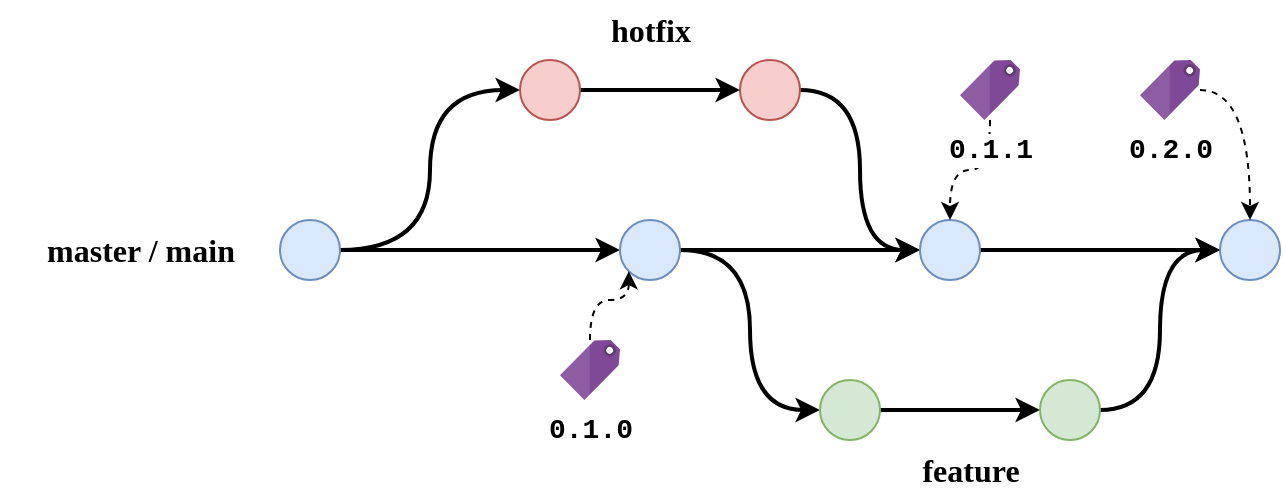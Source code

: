 <mxfile version="26.2.9">
  <diagram name="Página-1" id="l93xphTROzj1MkBYyOu6">
    <mxGraphModel dx="898" dy="554" grid="1" gridSize="10" guides="1" tooltips="1" connect="1" arrows="1" fold="1" page="1" pageScale="1" pageWidth="1169" pageHeight="827" math="0" shadow="0">
      <root>
        <mxCell id="0" />
        <mxCell id="1" parent="0" />
        <mxCell id="ZoEZg1mx5itgojpnxjtS-13" style="edgeStyle=orthogonalEdgeStyle;rounded=0;orthogonalLoop=1;jettySize=auto;html=1;strokeWidth=2;" edge="1" parent="1" source="ZoEZg1mx5itgojpnxjtS-1" target="ZoEZg1mx5itgojpnxjtS-4">
          <mxGeometry relative="1" as="geometry" />
        </mxCell>
        <mxCell id="ZoEZg1mx5itgojpnxjtS-18" style="edgeStyle=orthogonalEdgeStyle;rounded=0;orthogonalLoop=1;jettySize=auto;html=1;entryX=0;entryY=0.5;entryDx=0;entryDy=0;curved=1;strokeWidth=2;" edge="1" parent="1" source="ZoEZg1mx5itgojpnxjtS-1" target="ZoEZg1mx5itgojpnxjtS-9">
          <mxGeometry relative="1" as="geometry" />
        </mxCell>
        <mxCell id="ZoEZg1mx5itgojpnxjtS-1" value="" style="ellipse;whiteSpace=wrap;html=1;aspect=fixed;fillColor=#dae8fc;strokeColor=#6c8ebf;" vertex="1" parent="1">
          <mxGeometry x="270" y="240" width="30" height="30" as="geometry" />
        </mxCell>
        <mxCell id="ZoEZg1mx5itgojpnxjtS-2" value="master / main" style="text;html=1;align=center;verticalAlign=middle;resizable=0;points=[];autosize=1;strokeColor=none;fillColor=none;fontStyle=1;fontFamily=Verdana;fontSize=16;" vertex="1" parent="1">
          <mxGeometry x="130" y="240" width="140" height="30" as="geometry" />
        </mxCell>
        <mxCell id="ZoEZg1mx5itgojpnxjtS-23" style="edgeStyle=orthogonalEdgeStyle;rounded=0;orthogonalLoop=1;jettySize=auto;html=1;entryX=0;entryY=0.5;entryDx=0;entryDy=0;curved=1;strokeWidth=2;" edge="1" parent="1" source="ZoEZg1mx5itgojpnxjtS-3" target="ZoEZg1mx5itgojpnxjtS-10">
          <mxGeometry relative="1" as="geometry" />
        </mxCell>
        <mxCell id="ZoEZg1mx5itgojpnxjtS-3" value="" style="ellipse;whiteSpace=wrap;html=1;aspect=fixed;fillColor=#f8cecc;strokeColor=#b85450;" vertex="1" parent="1">
          <mxGeometry x="500" y="160" width="30" height="30" as="geometry" />
        </mxCell>
        <mxCell id="ZoEZg1mx5itgojpnxjtS-14" style="edgeStyle=orthogonalEdgeStyle;rounded=0;orthogonalLoop=1;jettySize=auto;html=1;strokeWidth=2;" edge="1" parent="1" source="ZoEZg1mx5itgojpnxjtS-4" target="ZoEZg1mx5itgojpnxjtS-10">
          <mxGeometry relative="1" as="geometry" />
        </mxCell>
        <mxCell id="ZoEZg1mx5itgojpnxjtS-19" style="edgeStyle=orthogonalEdgeStyle;rounded=0;orthogonalLoop=1;jettySize=auto;html=1;entryX=0;entryY=0.5;entryDx=0;entryDy=0;curved=1;strokeWidth=2;" edge="1" parent="1" source="ZoEZg1mx5itgojpnxjtS-4" target="ZoEZg1mx5itgojpnxjtS-5">
          <mxGeometry relative="1" as="geometry" />
        </mxCell>
        <mxCell id="ZoEZg1mx5itgojpnxjtS-4" value="" style="ellipse;whiteSpace=wrap;html=1;aspect=fixed;fillColor=#dae8fc;strokeColor=#6c8ebf;" vertex="1" parent="1">
          <mxGeometry x="440" y="240" width="30" height="30" as="geometry" />
        </mxCell>
        <mxCell id="ZoEZg1mx5itgojpnxjtS-20" style="edgeStyle=orthogonalEdgeStyle;rounded=0;orthogonalLoop=1;jettySize=auto;html=1;entryX=0;entryY=0.5;entryDx=0;entryDy=0;strokeWidth=2;" edge="1" parent="1" source="ZoEZg1mx5itgojpnxjtS-5" target="ZoEZg1mx5itgojpnxjtS-6">
          <mxGeometry relative="1" as="geometry" />
        </mxCell>
        <mxCell id="ZoEZg1mx5itgojpnxjtS-5" value="" style="ellipse;whiteSpace=wrap;html=1;aspect=fixed;fillColor=#d5e8d4;strokeColor=#82b366;" vertex="1" parent="1">
          <mxGeometry x="540" y="320" width="30" height="30" as="geometry" />
        </mxCell>
        <mxCell id="ZoEZg1mx5itgojpnxjtS-22" style="edgeStyle=orthogonalEdgeStyle;rounded=0;orthogonalLoop=1;jettySize=auto;html=1;entryX=0;entryY=0.5;entryDx=0;entryDy=0;curved=1;strokeWidth=2;" edge="1" parent="1" source="ZoEZg1mx5itgojpnxjtS-6" target="ZoEZg1mx5itgojpnxjtS-8">
          <mxGeometry relative="1" as="geometry" />
        </mxCell>
        <mxCell id="ZoEZg1mx5itgojpnxjtS-6" value="" style="ellipse;whiteSpace=wrap;html=1;aspect=fixed;fillColor=#d5e8d4;strokeColor=#82b366;" vertex="1" parent="1">
          <mxGeometry x="650" y="320" width="30" height="30" as="geometry" />
        </mxCell>
        <mxCell id="ZoEZg1mx5itgojpnxjtS-8" value="" style="ellipse;whiteSpace=wrap;html=1;aspect=fixed;fillColor=#dae8fc;strokeColor=#6c8ebf;" vertex="1" parent="1">
          <mxGeometry x="740" y="240" width="30" height="30" as="geometry" />
        </mxCell>
        <mxCell id="ZoEZg1mx5itgojpnxjtS-16" style="edgeStyle=orthogonalEdgeStyle;rounded=0;orthogonalLoop=1;jettySize=auto;html=1;strokeWidth=2;" edge="1" parent="1" source="ZoEZg1mx5itgojpnxjtS-9" target="ZoEZg1mx5itgojpnxjtS-3">
          <mxGeometry relative="1" as="geometry" />
        </mxCell>
        <mxCell id="ZoEZg1mx5itgojpnxjtS-9" value="" style="ellipse;whiteSpace=wrap;html=1;aspect=fixed;fillColor=#f8cecc;strokeColor=#b85450;" vertex="1" parent="1">
          <mxGeometry x="390" y="160" width="30" height="30" as="geometry" />
        </mxCell>
        <mxCell id="ZoEZg1mx5itgojpnxjtS-15" style="edgeStyle=orthogonalEdgeStyle;rounded=0;orthogonalLoop=1;jettySize=auto;html=1;strokeWidth=2;" edge="1" parent="1" source="ZoEZg1mx5itgojpnxjtS-10" target="ZoEZg1mx5itgojpnxjtS-8">
          <mxGeometry relative="1" as="geometry" />
        </mxCell>
        <mxCell id="ZoEZg1mx5itgojpnxjtS-10" value="" style="ellipse;whiteSpace=wrap;html=1;aspect=fixed;fillColor=#dae8fc;strokeColor=#6c8ebf;" vertex="1" parent="1">
          <mxGeometry x="590" y="240" width="30" height="30" as="geometry" />
        </mxCell>
        <mxCell id="ZoEZg1mx5itgojpnxjtS-24" value="hotfix" style="text;html=1;align=center;verticalAlign=middle;resizable=0;points=[];autosize=1;strokeColor=none;fillColor=none;fontStyle=1;fontFamily=Verdana;fontSize=16;" vertex="1" parent="1">
          <mxGeometry x="420" y="130" width="70" height="30" as="geometry" />
        </mxCell>
        <mxCell id="ZoEZg1mx5itgojpnxjtS-25" value="feature" style="text;html=1;align=center;verticalAlign=middle;resizable=0;points=[];autosize=1;strokeColor=none;fillColor=none;fontStyle=1;fontFamily=Verdana;fontSize=16;" vertex="1" parent="1">
          <mxGeometry x="574.5" y="350" width="80" height="30" as="geometry" />
        </mxCell>
        <mxCell id="ZoEZg1mx5itgojpnxjtS-27" style="edgeStyle=orthogonalEdgeStyle;rounded=0;orthogonalLoop=1;jettySize=auto;html=1;entryX=0;entryY=1;entryDx=0;entryDy=0;curved=1;dashed=1;" edge="1" parent="1" source="ZoEZg1mx5itgojpnxjtS-26" target="ZoEZg1mx5itgojpnxjtS-4">
          <mxGeometry relative="1" as="geometry" />
        </mxCell>
        <mxCell id="ZoEZg1mx5itgojpnxjtS-26" value="&lt;font style=&quot;font-size: 14px;&quot; face=&quot;Courier New&quot;&gt;&lt;b style=&quot;&quot;&gt;0.1.0&lt;/b&gt;&lt;/font&gt;" style="image;sketch=0;aspect=fixed;html=1;points=[];align=center;fontSize=12;image=img/lib/mscae/Tag.svg;" vertex="1" parent="1">
          <mxGeometry x="410" y="300" width="30" height="30" as="geometry" />
        </mxCell>
        <mxCell id="ZoEZg1mx5itgojpnxjtS-29" style="edgeStyle=orthogonalEdgeStyle;rounded=0;orthogonalLoop=1;jettySize=auto;html=1;entryX=0.5;entryY=0;entryDx=0;entryDy=0;curved=1;dashed=1;" edge="1" parent="1" source="ZoEZg1mx5itgojpnxjtS-28" target="ZoEZg1mx5itgojpnxjtS-10">
          <mxGeometry relative="1" as="geometry" />
        </mxCell>
        <mxCell id="ZoEZg1mx5itgojpnxjtS-28" value="&lt;font style=&quot;font-size: 14px;&quot; face=&quot;Courier New&quot;&gt;&lt;b style=&quot;&quot;&gt;0.1.1&lt;/b&gt;&lt;/font&gt;" style="image;sketch=0;aspect=fixed;html=1;points=[];align=center;fontSize=12;image=img/lib/mscae/Tag.svg;" vertex="1" parent="1">
          <mxGeometry x="610" y="160" width="30" height="30" as="geometry" />
        </mxCell>
        <mxCell id="ZoEZg1mx5itgojpnxjtS-31" style="edgeStyle=orthogonalEdgeStyle;rounded=0;orthogonalLoop=1;jettySize=auto;html=1;entryX=0.5;entryY=0;entryDx=0;entryDy=0;curved=1;dashed=1;" edge="1" parent="1" source="ZoEZg1mx5itgojpnxjtS-30" target="ZoEZg1mx5itgojpnxjtS-8">
          <mxGeometry relative="1" as="geometry" />
        </mxCell>
        <mxCell id="ZoEZg1mx5itgojpnxjtS-30" value="&lt;font style=&quot;font-size: 14px;&quot; face=&quot;Courier New&quot;&gt;&lt;b style=&quot;&quot;&gt;0.2.0&lt;/b&gt;&lt;/font&gt;" style="image;sketch=0;aspect=fixed;html=1;points=[];align=center;fontSize=12;image=img/lib/mscae/Tag.svg;" vertex="1" parent="1">
          <mxGeometry x="700" y="160" width="30" height="30" as="geometry" />
        </mxCell>
      </root>
    </mxGraphModel>
  </diagram>
</mxfile>
